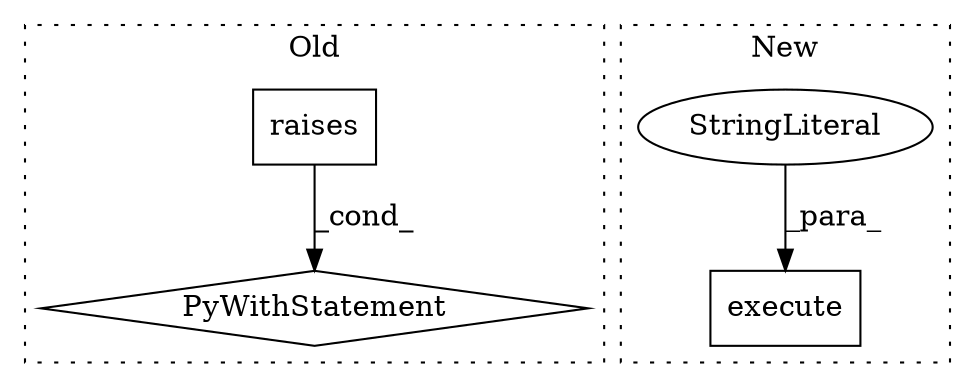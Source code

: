 digraph G {
subgraph cluster0 {
1 [label="raises" a="32" s="4276,4305" l="7,1" shape="box"];
3 [label="PyWithStatement" a="104" s="4259,4306" l="10,2" shape="diamond"];
label = "Old";
style="dotted";
}
subgraph cluster1 {
2 [label="execute" a="32" s="4885,4948" l="8,1" shape="box"];
4 [label="StringLiteral" a="45" s="4893" l="55" shape="ellipse"];
label = "New";
style="dotted";
}
1 -> 3 [label="_cond_"];
4 -> 2 [label="_para_"];
}